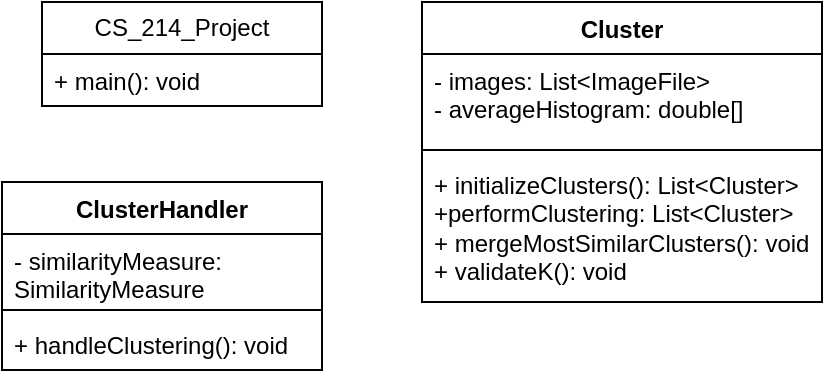 <mxfile version="24.8.3">
  <diagram name="Page-1" id="c4acf3e9-155e-7222-9cf6-157b1a14988f">
    <mxGraphModel dx="966" dy="714" grid="1" gridSize="10" guides="1" tooltips="1" connect="1" arrows="1" fold="1" page="1" pageScale="1" pageWidth="850" pageHeight="1100" background="none" math="0" shadow="0">
      <root>
        <mxCell id="0" />
        <mxCell id="1" parent="0" />
        <mxCell id="4jhMLQVCT7G8IRrYxuPg-16" value="ClusterHandler" style="swimlane;fontStyle=1;align=center;verticalAlign=top;childLayout=stackLayout;horizontal=1;startSize=26;horizontalStack=0;resizeParent=1;resizeParentMax=0;resizeLast=0;collapsible=1;marginBottom=0;whiteSpace=wrap;html=1;" vertex="1" parent="1">
          <mxGeometry x="80" y="110" width="160" height="94" as="geometry" />
        </mxCell>
        <mxCell id="4jhMLQVCT7G8IRrYxuPg-17" value="- similarityMeasure: SimilarityMeasure" style="text;strokeColor=none;fillColor=none;align=left;verticalAlign=top;spacingLeft=4;spacingRight=4;overflow=hidden;rotatable=0;points=[[0,0.5],[1,0.5]];portConstraint=eastwest;whiteSpace=wrap;html=1;" vertex="1" parent="4jhMLQVCT7G8IRrYxuPg-16">
          <mxGeometry y="26" width="160" height="34" as="geometry" />
        </mxCell>
        <mxCell id="4jhMLQVCT7G8IRrYxuPg-18" value="" style="line;strokeWidth=1;fillColor=none;align=left;verticalAlign=middle;spacingTop=-1;spacingLeft=3;spacingRight=3;rotatable=0;labelPosition=right;points=[];portConstraint=eastwest;strokeColor=inherit;" vertex="1" parent="4jhMLQVCT7G8IRrYxuPg-16">
          <mxGeometry y="60" width="160" height="8" as="geometry" />
        </mxCell>
        <mxCell id="4jhMLQVCT7G8IRrYxuPg-19" value="+ handleClustering(): void" style="text;strokeColor=none;fillColor=none;align=left;verticalAlign=top;spacingLeft=4;spacingRight=4;overflow=hidden;rotatable=0;points=[[0,0.5],[1,0.5]];portConstraint=eastwest;whiteSpace=wrap;html=1;" vertex="1" parent="4jhMLQVCT7G8IRrYxuPg-16">
          <mxGeometry y="68" width="160" height="26" as="geometry" />
        </mxCell>
        <mxCell id="4jhMLQVCT7G8IRrYxuPg-20" value="CS_214_Project" style="swimlane;fontStyle=0;childLayout=stackLayout;horizontal=1;startSize=26;fillColor=none;horizontalStack=0;resizeParent=1;resizeParentMax=0;resizeLast=0;collapsible=1;marginBottom=0;whiteSpace=wrap;html=1;" vertex="1" parent="1">
          <mxGeometry x="100" y="20" width="140" height="52" as="geometry" />
        </mxCell>
        <mxCell id="4jhMLQVCT7G8IRrYxuPg-21" value="+ main(): void" style="text;strokeColor=none;fillColor=none;align=left;verticalAlign=top;spacingLeft=4;spacingRight=4;overflow=hidden;rotatable=0;points=[[0,0.5],[1,0.5]];portConstraint=eastwest;whiteSpace=wrap;html=1;" vertex="1" parent="4jhMLQVCT7G8IRrYxuPg-20">
          <mxGeometry y="26" width="140" height="26" as="geometry" />
        </mxCell>
        <mxCell id="4jhMLQVCT7G8IRrYxuPg-25" value="Cluster" style="swimlane;fontStyle=1;align=center;verticalAlign=top;childLayout=stackLayout;horizontal=1;startSize=26;horizontalStack=0;resizeParent=1;resizeParentMax=0;resizeLast=0;collapsible=1;marginBottom=0;whiteSpace=wrap;html=1;" vertex="1" parent="1">
          <mxGeometry x="290" y="20" width="200" height="150" as="geometry" />
        </mxCell>
        <mxCell id="4jhMLQVCT7G8IRrYxuPg-26" value="- images: List&amp;lt;ImageFile&amp;gt;&lt;div&gt;- averageHistogram: double[]&lt;/div&gt;" style="text;strokeColor=none;fillColor=none;align=left;verticalAlign=top;spacingLeft=4;spacingRight=4;overflow=hidden;rotatable=0;points=[[0,0.5],[1,0.5]];portConstraint=eastwest;whiteSpace=wrap;html=1;" vertex="1" parent="4jhMLQVCT7G8IRrYxuPg-25">
          <mxGeometry y="26" width="200" height="44" as="geometry" />
        </mxCell>
        <mxCell id="4jhMLQVCT7G8IRrYxuPg-27" value="" style="line;strokeWidth=1;fillColor=none;align=left;verticalAlign=middle;spacingTop=-1;spacingLeft=3;spacingRight=3;rotatable=0;labelPosition=right;points=[];portConstraint=eastwest;strokeColor=inherit;" vertex="1" parent="4jhMLQVCT7G8IRrYxuPg-25">
          <mxGeometry y="70" width="200" height="8" as="geometry" />
        </mxCell>
        <mxCell id="4jhMLQVCT7G8IRrYxuPg-28" value="+ initializeClusters(): List&amp;lt;Cluster&amp;gt;&lt;div&gt;+performClustering: List&amp;lt;Cluster&amp;gt;&lt;/div&gt;&lt;div&gt;+ mergeMostSimilarClusters(): void&lt;/div&gt;&lt;div&gt;+ validateK(): void&lt;/div&gt;" style="text;strokeColor=none;fillColor=none;align=left;verticalAlign=top;spacingLeft=4;spacingRight=4;overflow=hidden;rotatable=0;points=[[0,0.5],[1,0.5]];portConstraint=eastwest;whiteSpace=wrap;html=1;" vertex="1" parent="4jhMLQVCT7G8IRrYxuPg-25">
          <mxGeometry y="78" width="200" height="72" as="geometry" />
        </mxCell>
      </root>
    </mxGraphModel>
  </diagram>
</mxfile>
